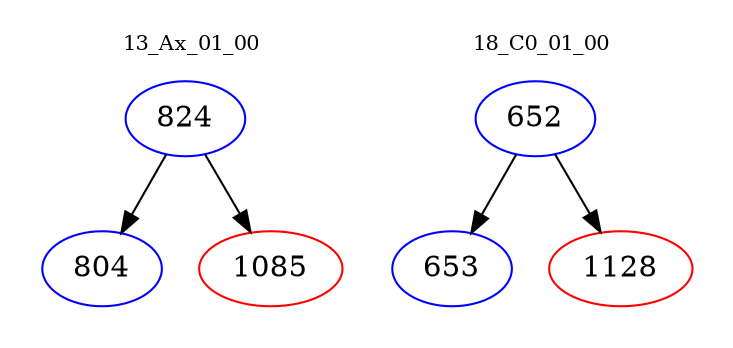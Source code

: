 digraph{
subgraph cluster_0 {
color = white
label = "13_Ax_01_00";
fontsize=10;
T0_824 [label="824", color="blue"]
T0_824 -> T0_804 [color="black"]
T0_804 [label="804", color="blue"]
T0_824 -> T0_1085 [color="black"]
T0_1085 [label="1085", color="red"]
}
subgraph cluster_1 {
color = white
label = "18_C0_01_00";
fontsize=10;
T1_652 [label="652", color="blue"]
T1_652 -> T1_653 [color="black"]
T1_653 [label="653", color="blue"]
T1_652 -> T1_1128 [color="black"]
T1_1128 [label="1128", color="red"]
}
}
